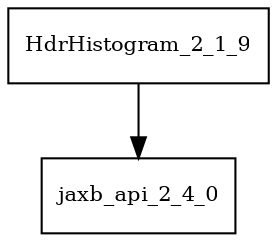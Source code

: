 digraph HdrHistogram_2_1_9_dependencies {
  node [shape = box, fontsize=10.0];
  HdrHistogram_2_1_9 -> jaxb_api_2_4_0;
}
